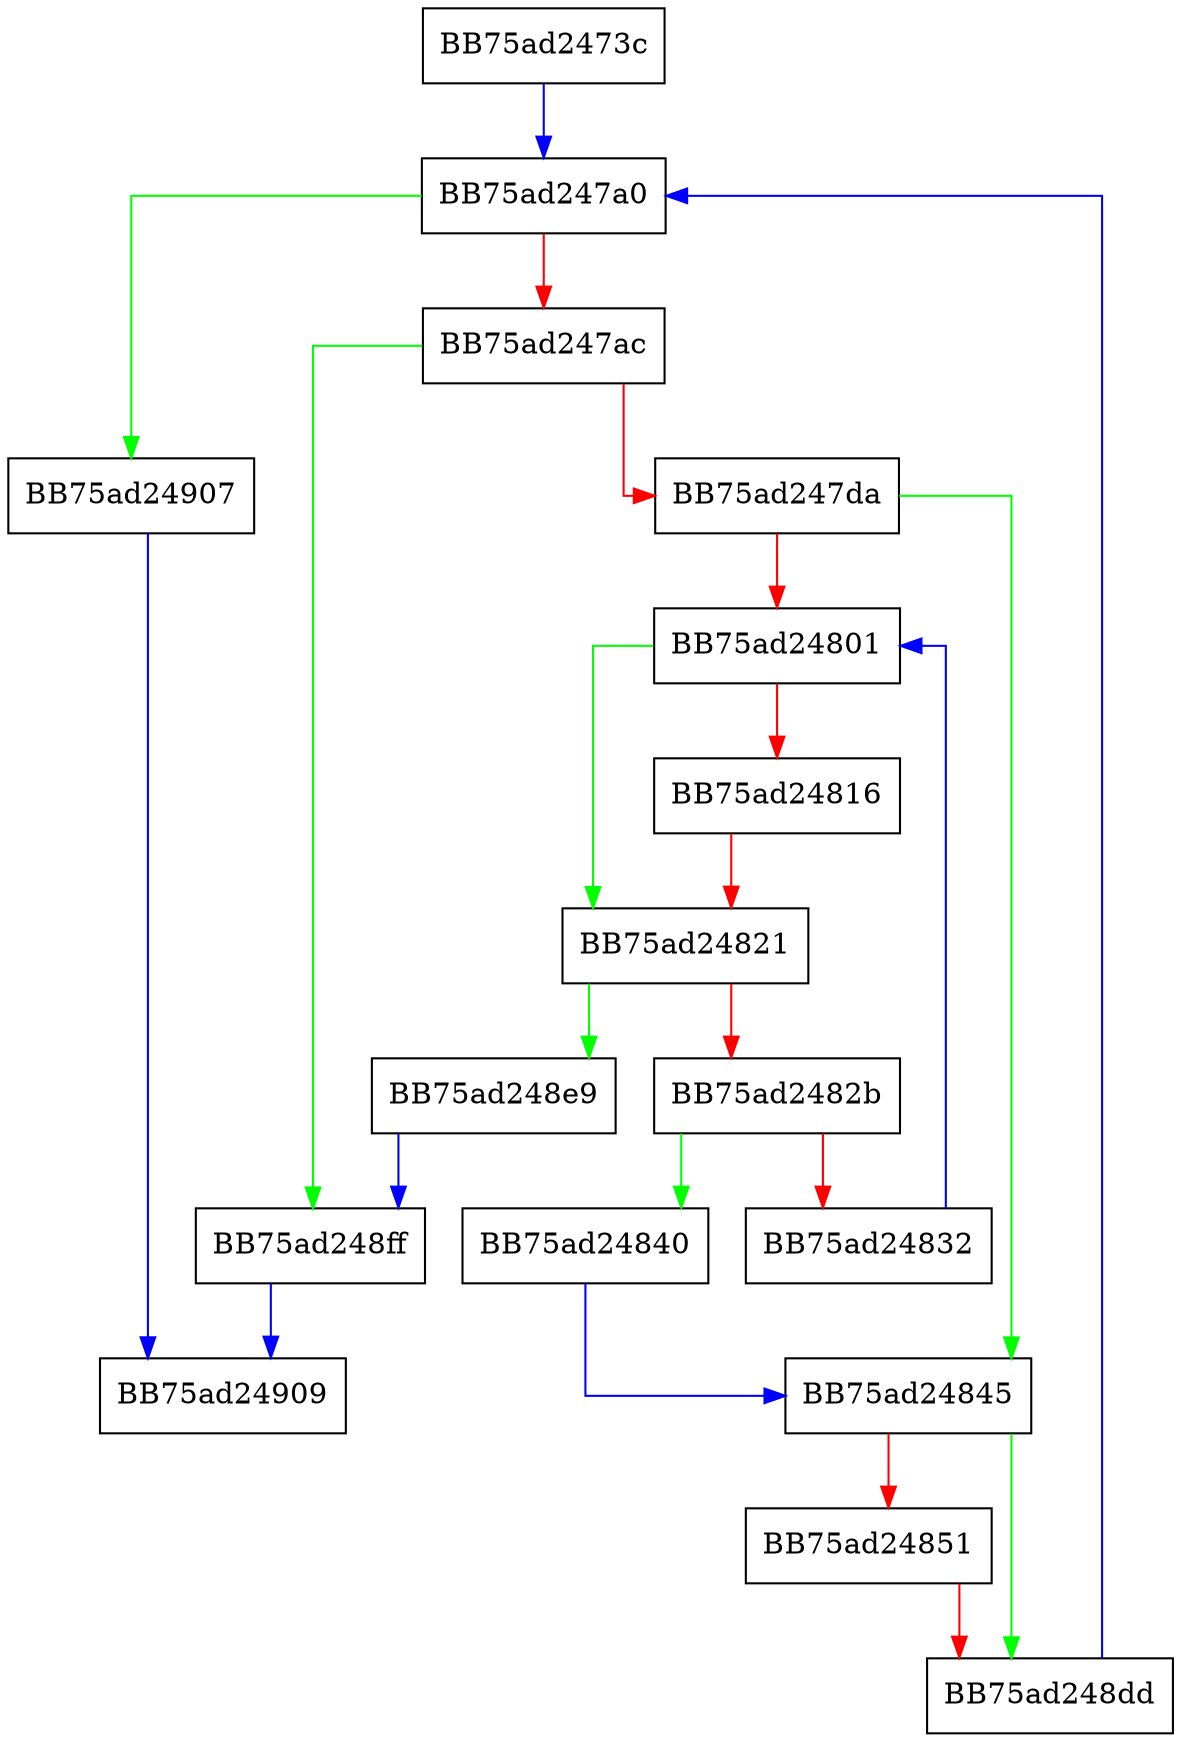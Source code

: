 digraph transfer_spages {
  node [shape="box"];
  graph [splines=ortho];
  BB75ad2473c -> BB75ad247a0 [color="blue"];
  BB75ad247a0 -> BB75ad24907 [color="green"];
  BB75ad247a0 -> BB75ad247ac [color="red"];
  BB75ad247ac -> BB75ad248ff [color="green"];
  BB75ad247ac -> BB75ad247da [color="red"];
  BB75ad247da -> BB75ad24845 [color="green"];
  BB75ad247da -> BB75ad24801 [color="red"];
  BB75ad24801 -> BB75ad24821 [color="green"];
  BB75ad24801 -> BB75ad24816 [color="red"];
  BB75ad24816 -> BB75ad24821 [color="red"];
  BB75ad24821 -> BB75ad248e9 [color="green"];
  BB75ad24821 -> BB75ad2482b [color="red"];
  BB75ad2482b -> BB75ad24840 [color="green"];
  BB75ad2482b -> BB75ad24832 [color="red"];
  BB75ad24832 -> BB75ad24801 [color="blue"];
  BB75ad24840 -> BB75ad24845 [color="blue"];
  BB75ad24845 -> BB75ad248dd [color="green"];
  BB75ad24845 -> BB75ad24851 [color="red"];
  BB75ad24851 -> BB75ad248dd [color="red"];
  BB75ad248dd -> BB75ad247a0 [color="blue"];
  BB75ad248e9 -> BB75ad248ff [color="blue"];
  BB75ad248ff -> BB75ad24909 [color="blue"];
  BB75ad24907 -> BB75ad24909 [color="blue"];
}